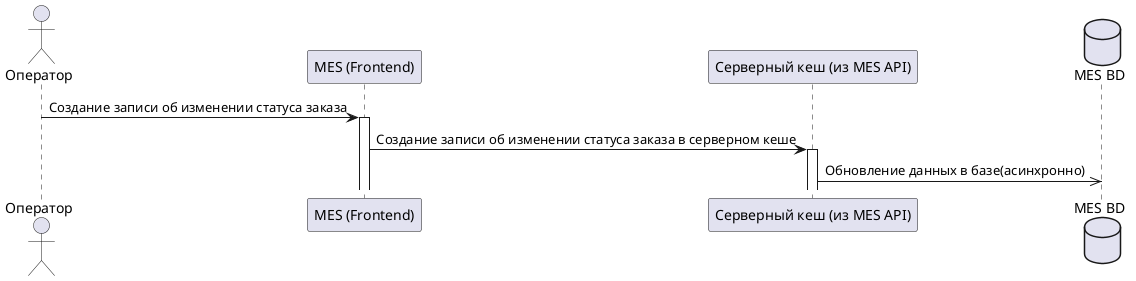 @startuml
actor "Оператор" as u
participant "MES (Frontend)" as mes

participant "Серверный кеш (из MES API)" as srv_cache
database "MES BD" as db



u -> mes++: Создание записи об изменении статуса заказа
mes -> srv_cache++: Создание записи об изменении статуса заказа в серверном кеше
srv_cache ->> db :  Обновление данных в базе(асинхронно)
@enduml